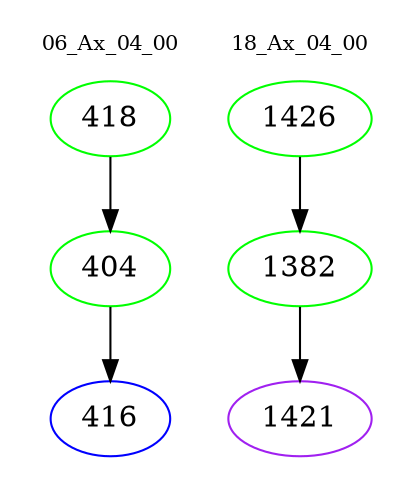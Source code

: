 digraph{
subgraph cluster_0 {
color = white
label = "06_Ax_04_00";
fontsize=10;
T0_418 [label="418", color="green"]
T0_418 -> T0_404 [color="black"]
T0_404 [label="404", color="green"]
T0_404 -> T0_416 [color="black"]
T0_416 [label="416", color="blue"]
}
subgraph cluster_1 {
color = white
label = "18_Ax_04_00";
fontsize=10;
T1_1426 [label="1426", color="green"]
T1_1426 -> T1_1382 [color="black"]
T1_1382 [label="1382", color="green"]
T1_1382 -> T1_1421 [color="black"]
T1_1421 [label="1421", color="purple"]
}
}
